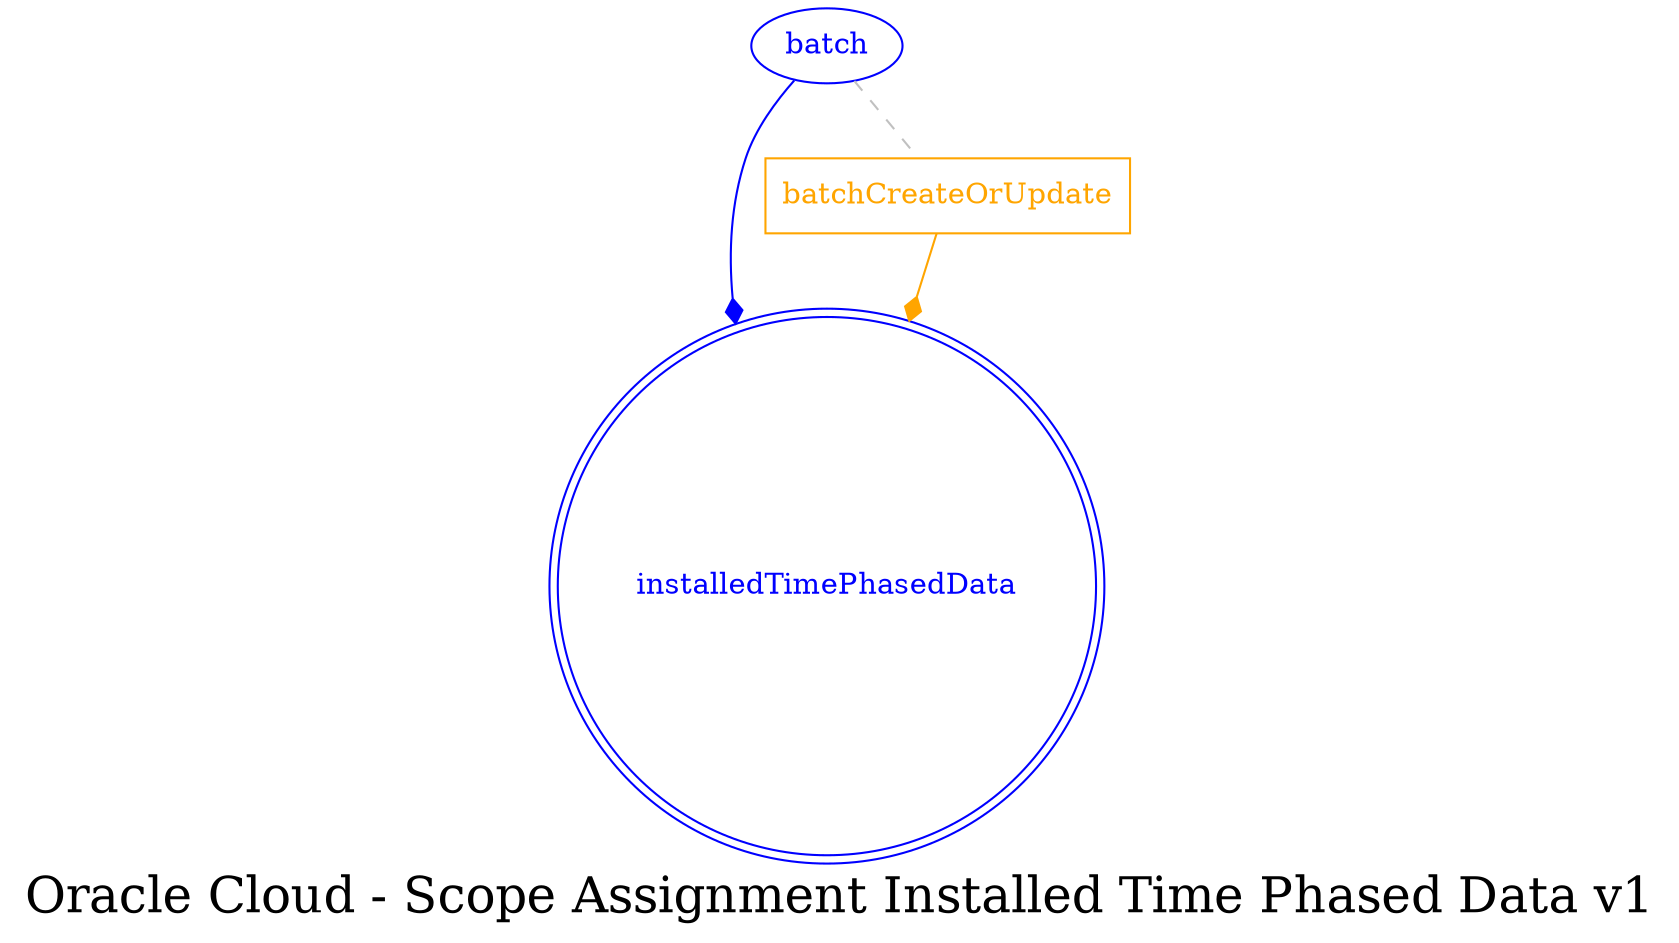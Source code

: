 digraph LexiconGraph {
graph[label="Oracle Cloud - Scope Assignment Installed Time Phased Data v1", fontsize=24]
splines=true
"installedTimePhasedData" [color=blue, fontcolor=blue, shape=doublecircle]
"batch" -> "installedTimePhasedData" [color=blue, fontcolor=blue, arrowhead=diamond, arrowtail=none]
"batch" [color=blue, fontcolor=blue, shape=ellipse]
"batchCreateOrUpdate" [color=orange, fontcolor=orange, shape=box]
"batchCreateOrUpdate" -> "installedTimePhasedData" [color=orange, fontcolor=orange, arrowhead=diamond, arrowtail=none]
"batch" -> "batchCreateOrUpdate" [color=grey, fontcolor=grey, arrowhead=none, arrowtail=none, style=dashed]
}
